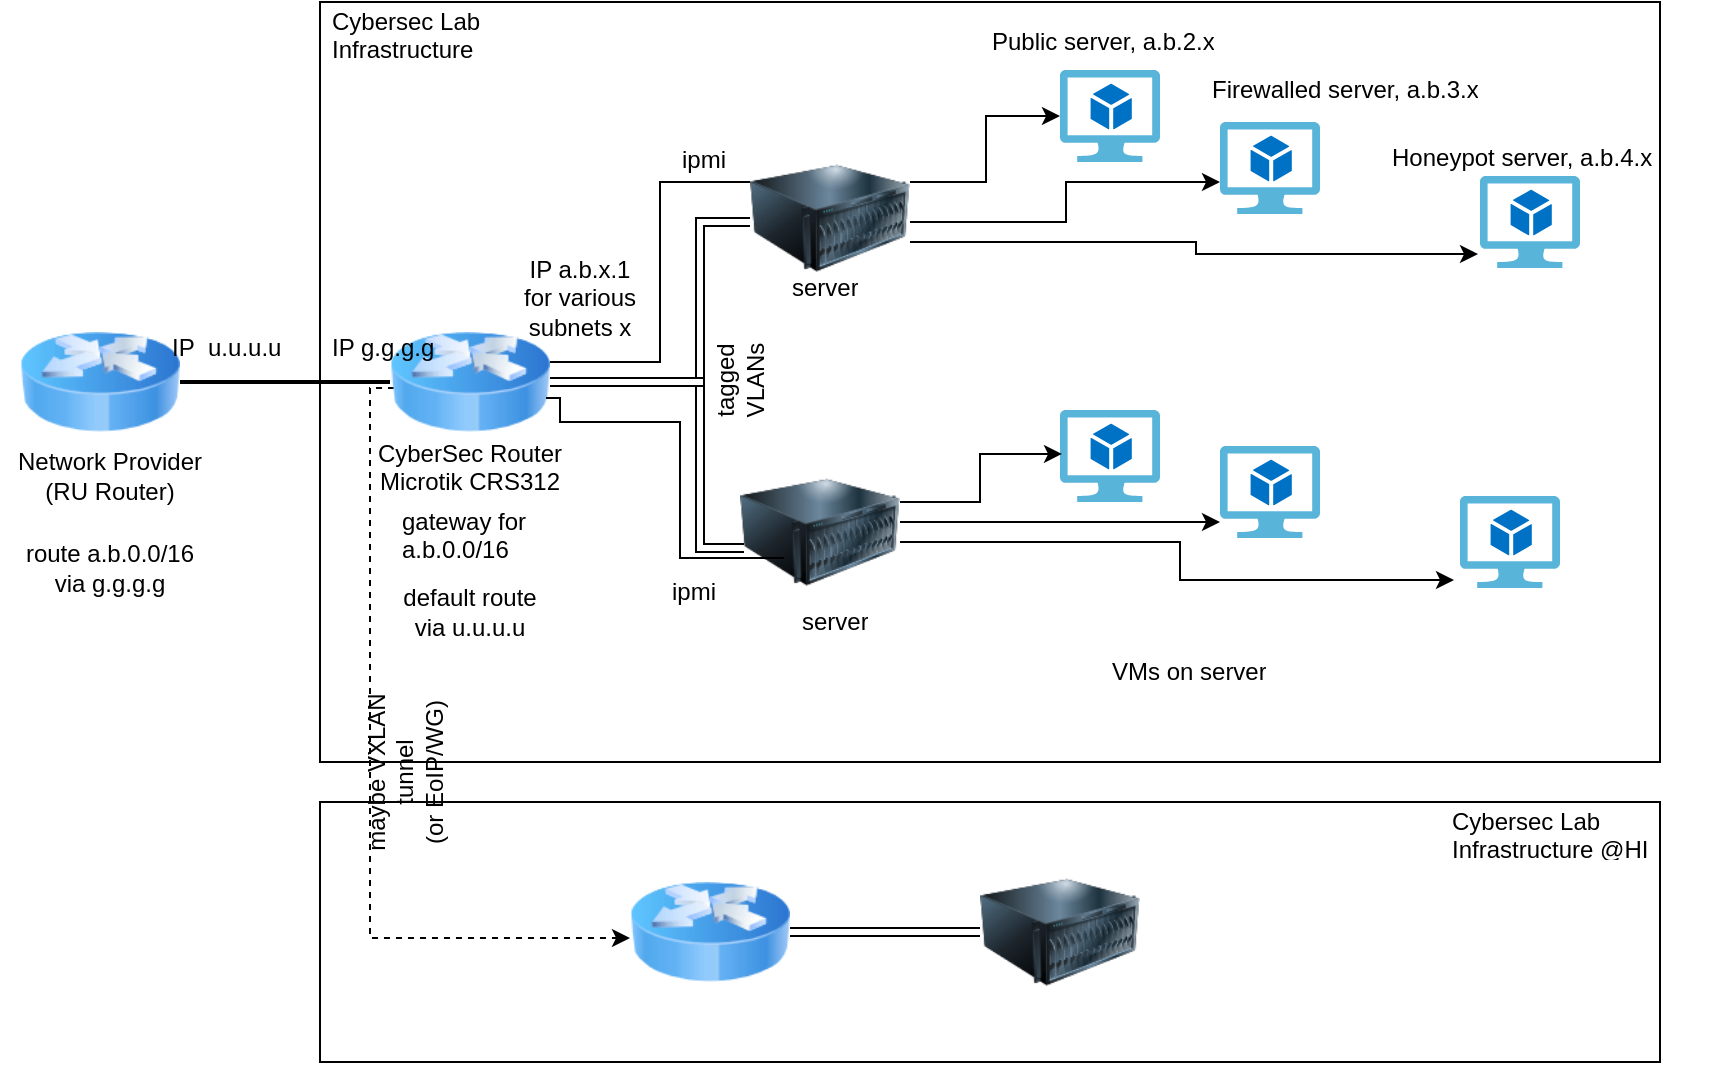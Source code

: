 <mxfile version="24.2.5" type="github">
  <diagram name="Page-1" id="b1ZbSb1HQQlXtpQF5GNT">
    <mxGraphModel dx="1206" dy="745" grid="1" gridSize="10" guides="1" tooltips="1" connect="1" arrows="1" fold="1" page="1" pageScale="1" pageWidth="850" pageHeight="1100" math="0" shadow="0">
      <root>
        <mxCell id="0" />
        <mxCell id="1" parent="0" />
        <mxCell id="WSbuI79znbz57cqoa5AI-50" value="" style="rounded=0;whiteSpace=wrap;html=1;fillColor=none;" vertex="1" parent="1">
          <mxGeometry x="170" y="440" width="670" height="130" as="geometry" />
        </mxCell>
        <mxCell id="WSbuI79znbz57cqoa5AI-47" value="" style="rounded=0;whiteSpace=wrap;html=1;fillColor=none;" vertex="1" parent="1">
          <mxGeometry x="170" y="40" width="670" height="380" as="geometry" />
        </mxCell>
        <mxCell id="WSbuI79znbz57cqoa5AI-18" value="" style="edgeStyle=orthogonalEdgeStyle;rounded=0;orthogonalLoop=1;jettySize=auto;html=1;strokeColor=default;endArrow=none;endFill=0;strokeWidth=2;" edge="1" parent="1" source="WSbuI79znbz57cqoa5AI-1" target="WSbuI79znbz57cqoa5AI-2">
          <mxGeometry relative="1" as="geometry" />
        </mxCell>
        <mxCell id="WSbuI79znbz57cqoa5AI-1" value="" style="image;html=1;image=img/lib/clip_art/networking/Router_Icon_128x128.png" vertex="1" parent="1">
          <mxGeometry x="20" y="190" width="80" height="80" as="geometry" />
        </mxCell>
        <mxCell id="WSbuI79znbz57cqoa5AI-24" style="edgeStyle=orthogonalEdgeStyle;rounded=0;orthogonalLoop=1;jettySize=auto;html=1;shape=link;" edge="1" parent="1" source="WSbuI79znbz57cqoa5AI-2" target="WSbuI79znbz57cqoa5AI-3">
          <mxGeometry relative="1" as="geometry">
            <Array as="points">
              <mxPoint x="360" y="230" />
              <mxPoint x="360" y="150" />
            </Array>
          </mxGeometry>
        </mxCell>
        <mxCell id="WSbuI79znbz57cqoa5AI-54" style="edgeStyle=orthogonalEdgeStyle;rounded=0;orthogonalLoop=1;jettySize=auto;html=1;dashed=1;exitX=0.456;exitY=0.933;exitDx=0;exitDy=0;exitPerimeter=0;" edge="1" parent="1" source="WSbuI79znbz57cqoa5AI-44" target="WSbuI79znbz57cqoa5AI-51">
          <mxGeometry relative="1" as="geometry">
            <mxPoint x="180" y="233" as="sourcePoint" />
            <mxPoint x="220" y="508" as="targetPoint" />
            <Array as="points">
              <mxPoint x="211" y="233" />
              <mxPoint x="195" y="233" />
              <mxPoint x="195" y="508" />
            </Array>
          </mxGeometry>
        </mxCell>
        <mxCell id="WSbuI79znbz57cqoa5AI-2" value="" style="image;html=1;image=img/lib/clip_art/networking/Router_Icon_128x128.png" vertex="1" parent="1">
          <mxGeometry x="205" y="190" width="80" height="80" as="geometry" />
        </mxCell>
        <mxCell id="WSbuI79znbz57cqoa5AI-31" value="" style="edgeStyle=orthogonalEdgeStyle;rounded=0;orthogonalLoop=1;jettySize=auto;html=1;" edge="1" parent="1" source="WSbuI79znbz57cqoa5AI-3" target="WSbuI79znbz57cqoa5AI-5">
          <mxGeometry relative="1" as="geometry">
            <Array as="points">
              <mxPoint x="503" y="130" />
              <mxPoint x="503" y="97" />
            </Array>
          </mxGeometry>
        </mxCell>
        <mxCell id="WSbuI79znbz57cqoa5AI-32" style="edgeStyle=orthogonalEdgeStyle;rounded=0;orthogonalLoop=1;jettySize=auto;html=1;" edge="1" parent="1" source="WSbuI79znbz57cqoa5AI-3" target="WSbuI79znbz57cqoa5AI-6">
          <mxGeometry relative="1" as="geometry">
            <Array as="points">
              <mxPoint x="543" y="150" />
              <mxPoint x="543" y="130" />
            </Array>
          </mxGeometry>
        </mxCell>
        <mxCell id="WSbuI79znbz57cqoa5AI-71" style="edgeStyle=orthogonalEdgeStyle;rounded=0;orthogonalLoop=1;jettySize=auto;html=1;endArrow=none;endFill=0;" edge="1" parent="1" source="WSbuI79znbz57cqoa5AI-3">
          <mxGeometry relative="1" as="geometry">
            <mxPoint x="290" y="220" as="targetPoint" />
            <Array as="points">
              <mxPoint x="340" y="130" />
              <mxPoint x="340" y="220" />
              <mxPoint x="285" y="220" />
            </Array>
          </mxGeometry>
        </mxCell>
        <mxCell id="WSbuI79znbz57cqoa5AI-3" value="" style="image;html=1;image=img/lib/clip_art/computers/Server_128x128.png" vertex="1" parent="1">
          <mxGeometry x="385" y="108" width="80" height="80" as="geometry" />
        </mxCell>
        <mxCell id="WSbuI79znbz57cqoa5AI-35" style="edgeStyle=orthogonalEdgeStyle;rounded=0;orthogonalLoop=1;jettySize=auto;html=1;" edge="1" parent="1" source="WSbuI79znbz57cqoa5AI-4" target="WSbuI79znbz57cqoa5AI-9">
          <mxGeometry relative="1" as="geometry">
            <Array as="points">
              <mxPoint x="510" y="300" />
              <mxPoint x="510" y="300" />
            </Array>
          </mxGeometry>
        </mxCell>
        <mxCell id="WSbuI79znbz57cqoa5AI-4" value="" style="image;html=1;image=img/lib/clip_art/computers/Server_128x128.png" vertex="1" parent="1">
          <mxGeometry x="380" y="265" width="80" height="80" as="geometry" />
        </mxCell>
        <mxCell id="WSbuI79znbz57cqoa5AI-5" value="" style="image;sketch=0;aspect=fixed;html=1;points=[];align=center;fontSize=12;image=img/lib/mscae/Virtual_Machine_2.svg;" vertex="1" parent="1">
          <mxGeometry x="540" y="74" width="50" height="46" as="geometry" />
        </mxCell>
        <mxCell id="WSbuI79znbz57cqoa5AI-6" value="" style="image;sketch=0;aspect=fixed;html=1;points=[];align=center;fontSize=12;image=img/lib/mscae/Virtual_Machine_2.svg;" vertex="1" parent="1">
          <mxGeometry x="620" y="100" width="50" height="46" as="geometry" />
        </mxCell>
        <mxCell id="WSbuI79znbz57cqoa5AI-7" value="" style="image;sketch=0;aspect=fixed;html=1;points=[];align=center;fontSize=12;image=img/lib/mscae/Virtual_Machine_2.svg;" vertex="1" parent="1">
          <mxGeometry x="750" y="127" width="50" height="46" as="geometry" />
        </mxCell>
        <mxCell id="WSbuI79znbz57cqoa5AI-8" value="" style="image;sketch=0;aspect=fixed;html=1;points=[];align=center;fontSize=12;image=img/lib/mscae/Virtual_Machine_2.svg;" vertex="1" parent="1">
          <mxGeometry x="540" y="244" width="50" height="46" as="geometry" />
        </mxCell>
        <mxCell id="WSbuI79znbz57cqoa5AI-9" value="" style="image;sketch=0;aspect=fixed;html=1;points=[];align=center;fontSize=12;image=img/lib/mscae/Virtual_Machine_2.svg;" vertex="1" parent="1">
          <mxGeometry x="620" y="262" width="50" height="46" as="geometry" />
        </mxCell>
        <mxCell id="WSbuI79znbz57cqoa5AI-10" value="" style="image;sketch=0;aspect=fixed;html=1;points=[];align=center;fontSize=12;image=img/lib/mscae/Virtual_Machine_2.svg;" vertex="1" parent="1">
          <mxGeometry x="740" y="287" width="50" height="46" as="geometry" />
        </mxCell>
        <mxCell id="WSbuI79znbz57cqoa5AI-11" value="Network Provider (RU Router)" style="text;html=1;align=center;verticalAlign=middle;whiteSpace=wrap;rounded=0;" vertex="1" parent="1">
          <mxGeometry x="10" y="262" width="110" height="30" as="geometry" />
        </mxCell>
        <mxCell id="WSbuI79znbz57cqoa5AI-12" value="&lt;div&gt;CyberSec Router&lt;/div&gt;&lt;div&gt;Microtik CRS312&lt;/div&gt;&lt;div&gt;&lt;br&gt;&lt;/div&gt;" style="text;html=1;align=center;verticalAlign=middle;whiteSpace=wrap;rounded=0;" vertex="1" parent="1">
          <mxGeometry x="190" y="265" width="110" height="30" as="geometry" />
        </mxCell>
        <mxCell id="WSbuI79znbz57cqoa5AI-26" value="gateway for a.b.0.0/16" style="text;strokeColor=none;fillColor=none;align=left;verticalAlign=middle;spacingLeft=4;spacingRight=4;overflow=hidden;points=[[0,0.5],[1,0.5]];portConstraint=eastwest;rotatable=0;whiteSpace=wrap;html=1;" vertex="1" parent="1">
          <mxGeometry x="205" y="290" width="80" height="30" as="geometry" />
        </mxCell>
        <mxCell id="WSbuI79znbz57cqoa5AI-33" style="edgeStyle=orthogonalEdgeStyle;rounded=0;orthogonalLoop=1;jettySize=auto;html=1;entryX=-0.02;entryY=0.848;entryDx=0;entryDy=0;entryPerimeter=0;" edge="1" parent="1" source="WSbuI79znbz57cqoa5AI-3" target="WSbuI79znbz57cqoa5AI-7">
          <mxGeometry relative="1" as="geometry">
            <Array as="points">
              <mxPoint x="608" y="160" />
              <mxPoint x="608" y="166" />
            </Array>
          </mxGeometry>
        </mxCell>
        <mxCell id="WSbuI79znbz57cqoa5AI-34" style="edgeStyle=orthogonalEdgeStyle;rounded=0;orthogonalLoop=1;jettySize=auto;html=1;entryX=0.02;entryY=0.478;entryDx=0;entryDy=0;entryPerimeter=0;" edge="1" parent="1" source="WSbuI79znbz57cqoa5AI-4" target="WSbuI79znbz57cqoa5AI-8">
          <mxGeometry relative="1" as="geometry">
            <Array as="points">
              <mxPoint x="500" y="290" />
              <mxPoint x="500" y="266" />
            </Array>
          </mxGeometry>
        </mxCell>
        <mxCell id="WSbuI79znbz57cqoa5AI-36" style="edgeStyle=orthogonalEdgeStyle;rounded=0;orthogonalLoop=1;jettySize=auto;html=1;entryX=-0.06;entryY=0.913;entryDx=0;entryDy=0;entryPerimeter=0;" edge="1" parent="1" source="WSbuI79znbz57cqoa5AI-4" target="WSbuI79znbz57cqoa5AI-10">
          <mxGeometry relative="1" as="geometry">
            <Array as="points">
              <mxPoint x="600" y="310" />
              <mxPoint x="600" y="329" />
            </Array>
          </mxGeometry>
        </mxCell>
        <mxCell id="WSbuI79znbz57cqoa5AI-38" value="&lt;div&gt;server&lt;/div&gt;&lt;div&gt;&lt;br&gt;&lt;/div&gt;" style="text;strokeColor=none;fillColor=none;align=left;verticalAlign=middle;spacingLeft=4;spacingRight=4;overflow=hidden;points=[[0,0.5],[1,0.5]];portConstraint=eastwest;rotatable=0;whiteSpace=wrap;html=1;" vertex="1" parent="1">
          <mxGeometry x="405" y="340" width="80" height="30" as="geometry" />
        </mxCell>
        <mxCell id="WSbuI79znbz57cqoa5AI-40" value="VMs on server" style="text;strokeColor=none;fillColor=none;align=left;verticalAlign=middle;spacingLeft=4;spacingRight=4;overflow=hidden;points=[[0,0.5],[1,0.5]];portConstraint=eastwest;rotatable=0;whiteSpace=wrap;html=1;" vertex="1" parent="1">
          <mxGeometry x="560" y="360" width="180" height="30" as="geometry" />
        </mxCell>
        <mxCell id="WSbuI79znbz57cqoa5AI-41" value="IP a.b.x.1&lt;br&gt;for various subnets x" style="text;html=1;align=center;verticalAlign=middle;whiteSpace=wrap;rounded=0;" vertex="1" parent="1">
          <mxGeometry x="270" y="173" width="60" height="30" as="geometry" />
        </mxCell>
        <mxCell id="WSbuI79znbz57cqoa5AI-42" style="edgeStyle=orthogonalEdgeStyle;rounded=0;orthogonalLoop=1;jettySize=auto;html=1;entryX=0.025;entryY=0.6;entryDx=0;entryDy=0;entryPerimeter=0;shape=link;" edge="1" parent="1" source="WSbuI79znbz57cqoa5AI-2" target="WSbuI79znbz57cqoa5AI-4">
          <mxGeometry relative="1" as="geometry">
            <Array as="points">
              <mxPoint x="360" y="230" />
              <mxPoint x="360" y="313" />
            </Array>
          </mxGeometry>
        </mxCell>
        <mxCell id="WSbuI79znbz57cqoa5AI-44" value="IP g.g.g.g&lt;div&gt;&lt;br&gt;&lt;/div&gt;" style="text;strokeColor=none;fillColor=none;align=left;verticalAlign=middle;spacingLeft=4;spacingRight=4;overflow=hidden;points=[[0,0.5],[1,0.5]];portConstraint=eastwest;rotatable=0;whiteSpace=wrap;html=1;" vertex="1" parent="1">
          <mxGeometry x="170" y="203" width="90" height="30" as="geometry" />
        </mxCell>
        <mxCell id="WSbuI79znbz57cqoa5AI-45" value="&lt;div&gt;IP&amp;nbsp; u.u.u.u&lt;/div&gt;&lt;div&gt;&lt;br&gt;&lt;/div&gt;" style="text;strokeColor=none;fillColor=none;align=left;verticalAlign=middle;spacingLeft=4;spacingRight=4;overflow=hidden;points=[[0,0.5],[1,0.5]];portConstraint=eastwest;rotatable=0;whiteSpace=wrap;html=1;" vertex="1" parent="1">
          <mxGeometry x="90" y="203" width="80" height="30" as="geometry" />
        </mxCell>
        <mxCell id="WSbuI79znbz57cqoa5AI-46" value="default route via u.u.u.u" style="text;html=1;align=center;verticalAlign=middle;whiteSpace=wrap;rounded=0;" vertex="1" parent="1">
          <mxGeometry x="205" y="320" width="80" height="50" as="geometry" />
        </mxCell>
        <mxCell id="WSbuI79znbz57cqoa5AI-48" value="&lt;div&gt;Cybersec Lab Infrastructure&lt;/div&gt;&lt;div&gt;&lt;br&gt;&lt;/div&gt;" style="text;strokeColor=none;fillColor=none;align=left;verticalAlign=middle;spacingLeft=4;spacingRight=4;overflow=hidden;points=[[0,0.5],[1,0.5]];portConstraint=eastwest;rotatable=0;whiteSpace=wrap;html=1;" vertex="1" parent="1">
          <mxGeometry x="170" y="40" width="140" height="30" as="geometry" />
        </mxCell>
        <mxCell id="WSbuI79znbz57cqoa5AI-49" value="tagged VLANs" style="text;html=1;align=center;verticalAlign=middle;whiteSpace=wrap;rounded=0;rotation=-90;" vertex="1" parent="1">
          <mxGeometry x="350" y="214" width="60" height="30" as="geometry" />
        </mxCell>
        <mxCell id="WSbuI79znbz57cqoa5AI-59" value="" style="edgeStyle=orthogonalEdgeStyle;rounded=0;orthogonalLoop=1;jettySize=auto;html=1;shape=link;" edge="1" parent="1" source="WSbuI79znbz57cqoa5AI-51" target="WSbuI79znbz57cqoa5AI-58">
          <mxGeometry relative="1" as="geometry" />
        </mxCell>
        <mxCell id="WSbuI79znbz57cqoa5AI-51" value="" style="image;html=1;image=img/lib/clip_art/networking/Router_Icon_128x128.png" vertex="1" parent="1">
          <mxGeometry x="325" y="465" width="80" height="80" as="geometry" />
        </mxCell>
        <mxCell id="WSbuI79znbz57cqoa5AI-56" value="&lt;div&gt;maybe VXLAN tunnel&lt;/div&gt;(or EoIP/WG)" style="text;html=1;align=center;verticalAlign=middle;whiteSpace=wrap;rounded=0;rotation=-90;" vertex="1" parent="1">
          <mxGeometry x="170" y="410" width="85" height="30" as="geometry" />
        </mxCell>
        <mxCell id="WSbuI79znbz57cqoa5AI-57" value="&lt;div&gt;Cybersec Lab Infrastructure @HI&lt;/div&gt;&lt;div&gt;&lt;br&gt;&lt;/div&gt;" style="text;strokeColor=none;fillColor=none;align=left;verticalAlign=middle;spacingLeft=4;spacingRight=4;overflow=hidden;points=[[0,0.5],[1,0.5]];portConstraint=eastwest;rotatable=0;whiteSpace=wrap;html=1;" vertex="1" parent="1">
          <mxGeometry x="730" y="440" width="140" height="30" as="geometry" />
        </mxCell>
        <mxCell id="WSbuI79znbz57cqoa5AI-58" value="" style="image;html=1;image=img/lib/clip_art/computers/Server_128x128.png" vertex="1" parent="1">
          <mxGeometry x="500" y="465" width="80" height="80" as="geometry" />
        </mxCell>
        <mxCell id="WSbuI79znbz57cqoa5AI-60" value="&lt;div&gt;route a.b.0.0/16 via g.g.g.g&lt;/div&gt;" style="text;html=1;align=center;verticalAlign=middle;whiteSpace=wrap;rounded=0;" vertex="1" parent="1">
          <mxGeometry x="20" y="308" width="90" height="30" as="geometry" />
        </mxCell>
        <mxCell id="WSbuI79znbz57cqoa5AI-66" value="&lt;div&gt;Public server, a.b.2.x&lt;/div&gt;&lt;div&gt;&lt;br&gt;&lt;/div&gt;" style="text;strokeColor=none;fillColor=none;align=left;verticalAlign=middle;spacingLeft=4;spacingRight=4;overflow=hidden;points=[[0,0.5],[1,0.5]];portConstraint=eastwest;rotatable=0;whiteSpace=wrap;html=1;" vertex="1" parent="1">
          <mxGeometry x="500" y="50" width="150" height="30" as="geometry" />
        </mxCell>
        <mxCell id="WSbuI79znbz57cqoa5AI-68" value="&lt;div&gt;Firewalled server, a.b.3.x&lt;/div&gt;&lt;div&gt;&lt;br&gt;&lt;/div&gt;" style="text;strokeColor=none;fillColor=none;align=left;verticalAlign=middle;spacingLeft=4;spacingRight=4;overflow=hidden;points=[[0,0.5],[1,0.5]];portConstraint=eastwest;rotatable=0;whiteSpace=wrap;html=1;" vertex="1" parent="1">
          <mxGeometry x="610" y="74" width="150" height="30" as="geometry" />
        </mxCell>
        <mxCell id="WSbuI79znbz57cqoa5AI-69" value="&lt;div&gt;Honeypot server, a.b.4.x&lt;/div&gt;&lt;div&gt;&lt;br&gt;&lt;/div&gt;" style="text;strokeColor=none;fillColor=none;align=left;verticalAlign=middle;spacingLeft=4;spacingRight=4;overflow=hidden;points=[[0,0.5],[1,0.5]];portConstraint=eastwest;rotatable=0;whiteSpace=wrap;html=1;" vertex="1" parent="1">
          <mxGeometry x="700" y="108" width="150" height="30" as="geometry" />
        </mxCell>
        <mxCell id="WSbuI79znbz57cqoa5AI-72" value="&lt;div&gt;ipmi&lt;/div&gt;" style="text;strokeColor=none;fillColor=none;align=left;verticalAlign=middle;spacingLeft=4;spacingRight=4;overflow=hidden;points=[[0,0.5],[1,0.5]];portConstraint=eastwest;rotatable=0;whiteSpace=wrap;html=1;" vertex="1" parent="1">
          <mxGeometry x="345" y="104" width="80" height="30" as="geometry" />
        </mxCell>
        <mxCell id="WSbuI79znbz57cqoa5AI-73" style="edgeStyle=orthogonalEdgeStyle;rounded=0;orthogonalLoop=1;jettySize=auto;html=1;entryX=0.975;entryY=0.6;entryDx=0;entryDy=0;endArrow=none;endFill=0;entryPerimeter=0;exitX=0.775;exitY=-0.067;exitDx=0;exitDy=0;exitPerimeter=0;" edge="1" parent="1" source="WSbuI79znbz57cqoa5AI-74" target="WSbuI79znbz57cqoa5AI-2">
          <mxGeometry relative="1" as="geometry">
            <mxPoint x="390" y="330" as="sourcePoint" />
            <mxPoint x="295" y="240" as="targetPoint" />
            <Array as="points">
              <mxPoint x="350" y="318" />
              <mxPoint x="350" y="250" />
              <mxPoint x="290" y="250" />
              <mxPoint x="290" y="238" />
            </Array>
          </mxGeometry>
        </mxCell>
        <mxCell id="WSbuI79znbz57cqoa5AI-74" value="&lt;div&gt;ipmi&lt;/div&gt;" style="text;strokeColor=none;fillColor=none;align=left;verticalAlign=middle;spacingLeft=4;spacingRight=4;overflow=hidden;points=[[0,0.5],[1,0.5]];portConstraint=eastwest;rotatable=0;whiteSpace=wrap;html=1;" vertex="1" parent="1">
          <mxGeometry x="340" y="320" width="80" height="30" as="geometry" />
        </mxCell>
        <mxCell id="WSbuI79znbz57cqoa5AI-75" value="&lt;div&gt;server&lt;/div&gt;&lt;div&gt;&lt;br&gt;&lt;/div&gt;" style="text;strokeColor=none;fillColor=none;align=left;verticalAlign=middle;spacingLeft=4;spacingRight=4;overflow=hidden;points=[[0,0.5],[1,0.5]];portConstraint=eastwest;rotatable=0;whiteSpace=wrap;html=1;" vertex="1" parent="1">
          <mxGeometry x="400" y="173" width="80" height="30" as="geometry" />
        </mxCell>
      </root>
    </mxGraphModel>
  </diagram>
</mxfile>
